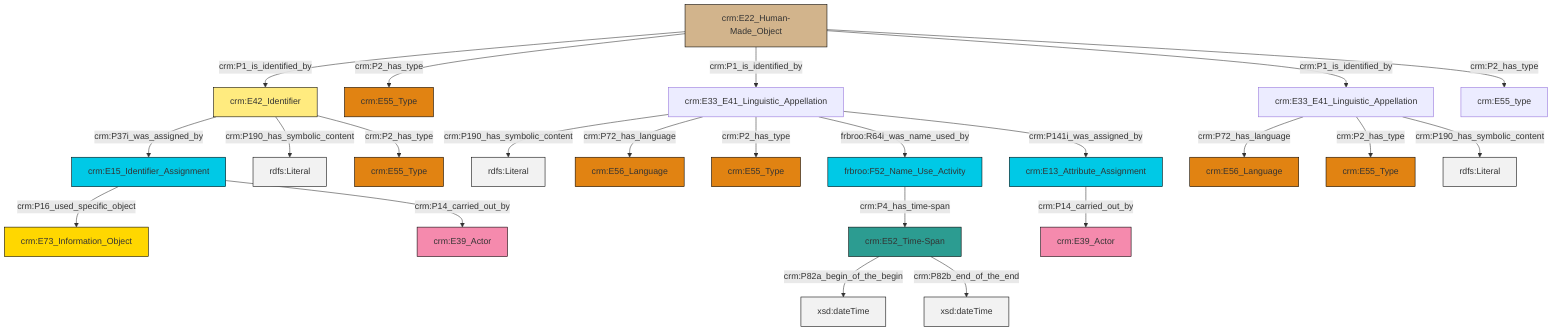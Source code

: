 graph TD
classDef Literal fill:#f2f2f2,stroke:#000000;
classDef CRM_Entity fill:#FFFFFF,stroke:#000000;
classDef Temporal_Entity fill:#00C9E6, stroke:#000000;
classDef Type fill:#E18312, stroke:#000000;
classDef Time-Span fill:#2C9C91, stroke:#000000;
classDef Appellation fill:#FFEB7F, stroke:#000000;
classDef Place fill:#008836, stroke:#000000;
classDef Persistent_Item fill:#B266B2, stroke:#000000;
classDef Conceptual_Object fill:#FFD700, stroke:#000000;
classDef Physical_Thing fill:#D2B48C, stroke:#000000;
classDef Actor fill:#f58aad, stroke:#000000;
classDef PC_Classes fill:#4ce600, stroke:#000000;
classDef Multi fill:#cccccc,stroke:#000000;

4["crm:E15_Identifier_Assignment"]:::Temporal_Entity -->|crm:P16_used_specific_object| 5["crm:E73_Information_Object"]:::Conceptual_Object
6["frbroo:F52_Name_Use_Activity"]:::Temporal_Entity -->|crm:P4_has_time-span| 7["crm:E52_Time-Span"]:::Time-Span
10["crm:E22_Human-Made_Object"]:::Physical_Thing -->|crm:P1_is_identified_by| 11["crm:E42_Identifier"]:::Appellation
12["crm:E33_E41_Linguistic_Appellation"]:::Default -->|crm:P72_has_language| 13["crm:E56_Language"]:::Type
11["crm:E42_Identifier"]:::Appellation -->|crm:P37i_was_assigned_by| 4["crm:E15_Identifier_Assignment"]:::Temporal_Entity
7["crm:E52_Time-Span"]:::Time-Span -->|crm:P82a_begin_of_the_begin| 15[xsd:dateTime]:::Literal
7["crm:E52_Time-Span"]:::Time-Span -->|crm:P82b_end_of_the_end| 17[xsd:dateTime]:::Literal
8["crm:E33_E41_Linguistic_Appellation"]:::Default -->|crm:P190_has_symbolic_content| 21[rdfs:Literal]:::Literal
10["crm:E22_Human-Made_Object"]:::Physical_Thing -->|crm:P2_has_type| 0["crm:E55_Type"]:::Type
22["crm:E13_Attribute_Assignment"]:::Temporal_Entity -->|crm:P14_carried_out_by| 23["crm:E39_Actor"]:::Actor
11["crm:E42_Identifier"]:::Appellation -->|crm:P190_has_symbolic_content| 27[rdfs:Literal]:::Literal
8["crm:E33_E41_Linguistic_Appellation"]:::Default -->|crm:P72_has_language| 28["crm:E56_Language"]:::Type
8["crm:E33_E41_Linguistic_Appellation"]:::Default -->|crm:P2_has_type| 19["crm:E55_Type"]:::Type
12["crm:E33_E41_Linguistic_Appellation"]:::Default -->|crm:P2_has_type| 2["crm:E55_Type"]:::Type
8["crm:E33_E41_Linguistic_Appellation"]:::Default -->|frbroo:R64i_was_name_used_by| 6["frbroo:F52_Name_Use_Activity"]:::Temporal_Entity
11["crm:E42_Identifier"]:::Appellation -->|crm:P2_has_type| 30["crm:E55_Type"]:::Type
4["crm:E15_Identifier_Assignment"]:::Temporal_Entity -->|crm:P14_carried_out_by| 25["crm:E39_Actor"]:::Actor
10["crm:E22_Human-Made_Object"]:::Physical_Thing -->|crm:P1_is_identified_by| 8["crm:E33_E41_Linguistic_Appellation"]:::Default
8["crm:E33_E41_Linguistic_Appellation"]:::Default -->|crm:P141i_was_assigned_by| 22["crm:E13_Attribute_Assignment"]:::Temporal_Entity
10["crm:E22_Human-Made_Object"]:::Physical_Thing -->|crm:P1_is_identified_by| 12["crm:E33_E41_Linguistic_Appellation"]:::Default
10["crm:E22_Human-Made_Object"]:::Physical_Thing -->|crm:P2_has_type| 35["crm:E55_type"]:::Default
12["crm:E33_E41_Linguistic_Appellation"]:::Default -->|crm:P190_has_symbolic_content| 40[rdfs:Literal]:::Literal